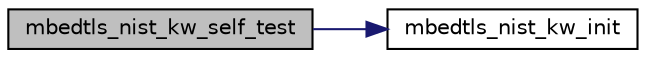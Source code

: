 digraph "mbedtls_nist_kw_self_test"
{
 // LATEX_PDF_SIZE
  edge [fontname="Helvetica",fontsize="10",labelfontname="Helvetica",labelfontsize="10"];
  node [fontname="Helvetica",fontsize="10",shape=record];
  rankdir="LR";
  Node1 [label="mbedtls_nist_kw_self_test",height=0.2,width=0.4,color="black", fillcolor="grey75", style="filled", fontcolor="black",tooltip="The key wrapping checkup routine."];
  Node1 -> Node2 [color="midnightblue",fontsize="10",style="solid",fontname="Helvetica"];
  Node2 [label="mbedtls_nist_kw_init",height=0.2,width=0.4,color="black", fillcolor="white", style="filled",URL="$d8/dc5/nist__kw_8c.html#acee2ab8cf388eb50bbde831c4a0f4679",tooltip="This function initializes the specified key wrapping context to make references valid and prepare the..."];
}

